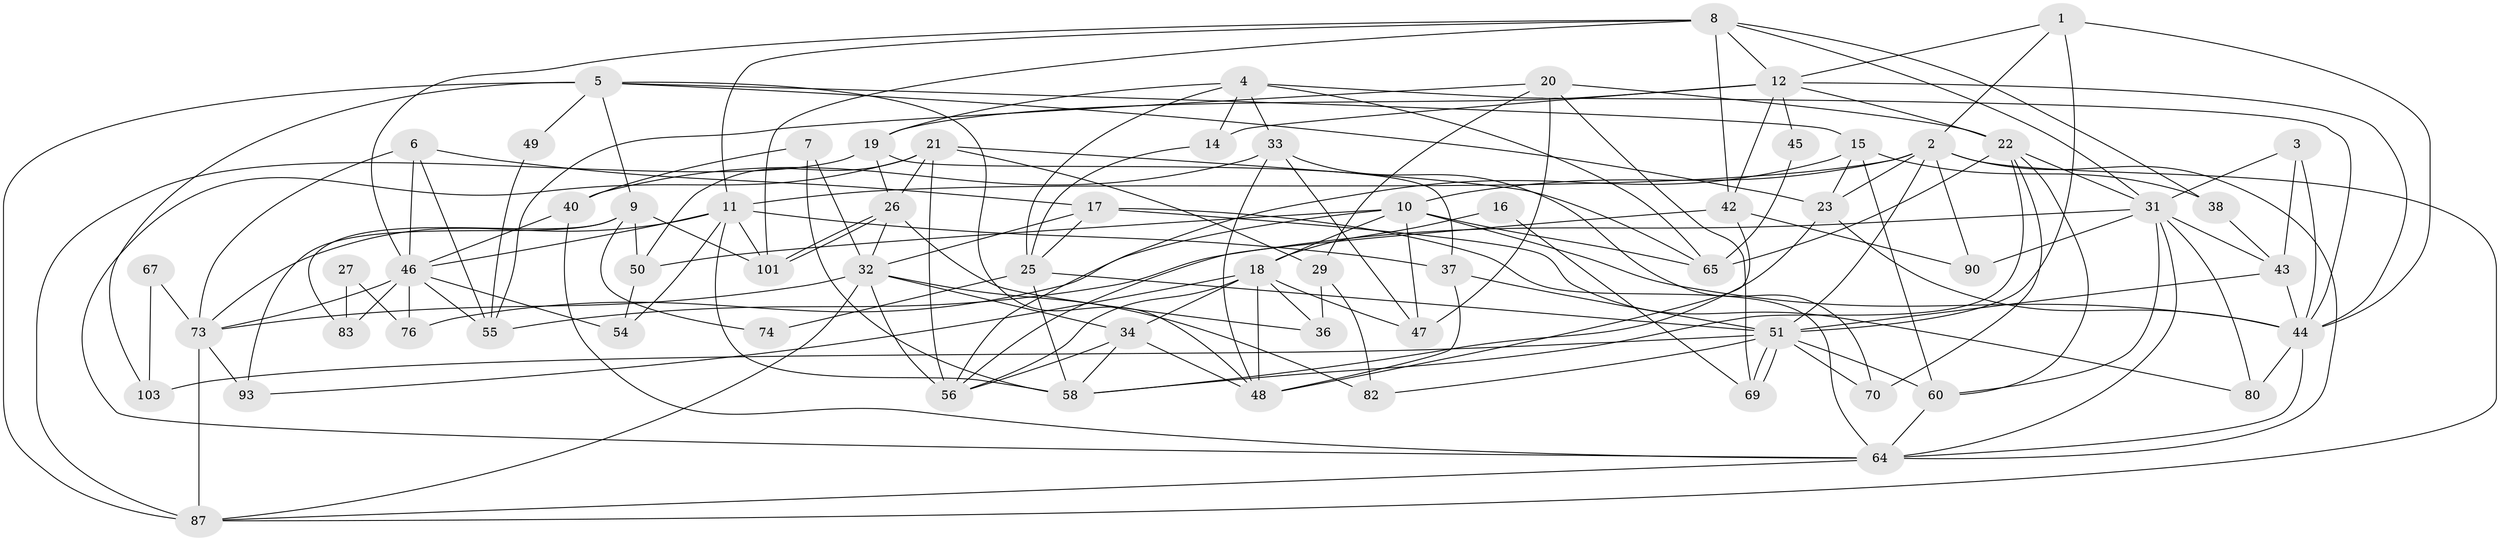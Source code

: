// Generated by graph-tools (version 1.1) at 2025/23/03/03/25 07:23:57]
// undirected, 65 vertices, 163 edges
graph export_dot {
graph [start="1"]
  node [color=gray90,style=filled];
  1 [super="+66"];
  2 [super="+85"];
  3;
  4 [super="+81"];
  5 [super="+13"];
  6;
  7 [super="+72"];
  8;
  9 [super="+28"];
  10 [super="+95"];
  11 [super="+94"];
  12 [super="+61"];
  14 [super="+57"];
  15 [super="+96"];
  16;
  17 [super="+71"];
  18 [super="+91"];
  19 [super="+41"];
  20 [super="+75"];
  21 [super="+35"];
  22 [super="+24"];
  23;
  25 [super="+62"];
  26 [super="+30"];
  27;
  29;
  31 [super="+100"];
  32 [super="+86"];
  33 [super="+39"];
  34 [super="+53"];
  36 [super="+104"];
  37 [super="+78"];
  38;
  40;
  42 [super="+84"];
  43 [super="+97"];
  44 [super="+102"];
  45;
  46 [super="+79"];
  47 [super="+63"];
  48;
  49;
  50 [super="+52"];
  51 [super="+77"];
  54;
  55 [super="+98"];
  56 [super="+59"];
  58 [super="+88"];
  60 [super="+68"];
  64 [super="+92"];
  65;
  67;
  69;
  70;
  73 [super="+99"];
  74;
  76;
  80;
  82;
  83;
  87 [super="+89"];
  90;
  93;
  101;
  103;
  1 -- 44;
  1 -- 51;
  1 -- 12;
  1 -- 2;
  2 -- 10;
  2 -- 11;
  2 -- 64;
  2 -- 51;
  2 -- 87;
  2 -- 23;
  2 -- 90;
  3 -- 43;
  3 -- 44;
  3 -- 31;
  4 -- 65;
  4 -- 19;
  4 -- 25;
  4 -- 14;
  4 -- 44;
  4 -- 33;
  5 -- 23;
  5 -- 15;
  5 -- 49;
  5 -- 87;
  5 -- 48;
  5 -- 9;
  5 -- 103;
  6 -- 73;
  6 -- 46;
  6 -- 17;
  6 -- 55;
  7 -- 32;
  7 -- 40;
  7 -- 58;
  8 -- 38;
  8 -- 101;
  8 -- 12;
  8 -- 31;
  8 -- 46;
  8 -- 42;
  8 -- 11;
  9 -- 101;
  9 -- 74;
  9 -- 83;
  9 -- 50;
  9 -- 93;
  10 -- 18;
  10 -- 76;
  10 -- 65;
  10 -- 50;
  10 -- 47;
  10 -- 44;
  11 -- 54;
  11 -- 37;
  11 -- 101;
  11 -- 46;
  11 -- 73;
  11 -- 58;
  12 -- 14;
  12 -- 42;
  12 -- 45;
  12 -- 22;
  12 -- 19;
  12 -- 44;
  14 -- 25;
  15 -- 23;
  15 -- 38;
  15 -- 56;
  15 -- 60;
  16 -- 18;
  16 -- 69;
  17 -- 80;
  17 -- 25 [weight=2];
  17 -- 32;
  17 -- 64;
  18 -- 56;
  18 -- 93;
  18 -- 48;
  18 -- 34;
  18 -- 47;
  18 -- 36;
  19 -- 87 [weight=2];
  19 -- 37;
  19 -- 26;
  20 -- 29;
  20 -- 55;
  20 -- 69;
  20 -- 22;
  20 -- 47;
  21 -- 65;
  21 -- 26;
  21 -- 29;
  21 -- 50;
  21 -- 56;
  21 -- 64;
  22 -- 60;
  22 -- 65;
  22 -- 70;
  22 -- 58;
  22 -- 31;
  23 -- 44;
  23 -- 58;
  25 -- 58;
  25 -- 74;
  25 -- 51;
  26 -- 101;
  26 -- 101;
  26 -- 32;
  26 -- 36;
  27 -- 76;
  27 -- 83;
  29 -- 82;
  29 -- 36;
  31 -- 80;
  31 -- 90;
  31 -- 43;
  31 -- 60;
  31 -- 55;
  31 -- 64;
  32 -- 87;
  32 -- 56;
  32 -- 82;
  32 -- 34;
  32 -- 73;
  33 -- 47 [weight=2];
  33 -- 70;
  33 -- 48;
  33 -- 40;
  34 -- 48;
  34 -- 56;
  34 -- 58;
  37 -- 48;
  37 -- 51;
  38 -- 43;
  40 -- 46;
  40 -- 64;
  42 -- 48;
  42 -- 90;
  42 -- 56;
  43 -- 51;
  43 -- 44;
  44 -- 64;
  44 -- 80;
  45 -- 65;
  46 -- 55;
  46 -- 54 [weight=2];
  46 -- 83;
  46 -- 73;
  46 -- 76;
  49 -- 55;
  50 -- 54;
  51 -- 69;
  51 -- 69;
  51 -- 103;
  51 -- 82;
  51 -- 70;
  51 -- 60;
  60 -- 64;
  64 -- 87;
  67 -- 103;
  67 -- 73;
  73 -- 93;
  73 -- 87;
}
